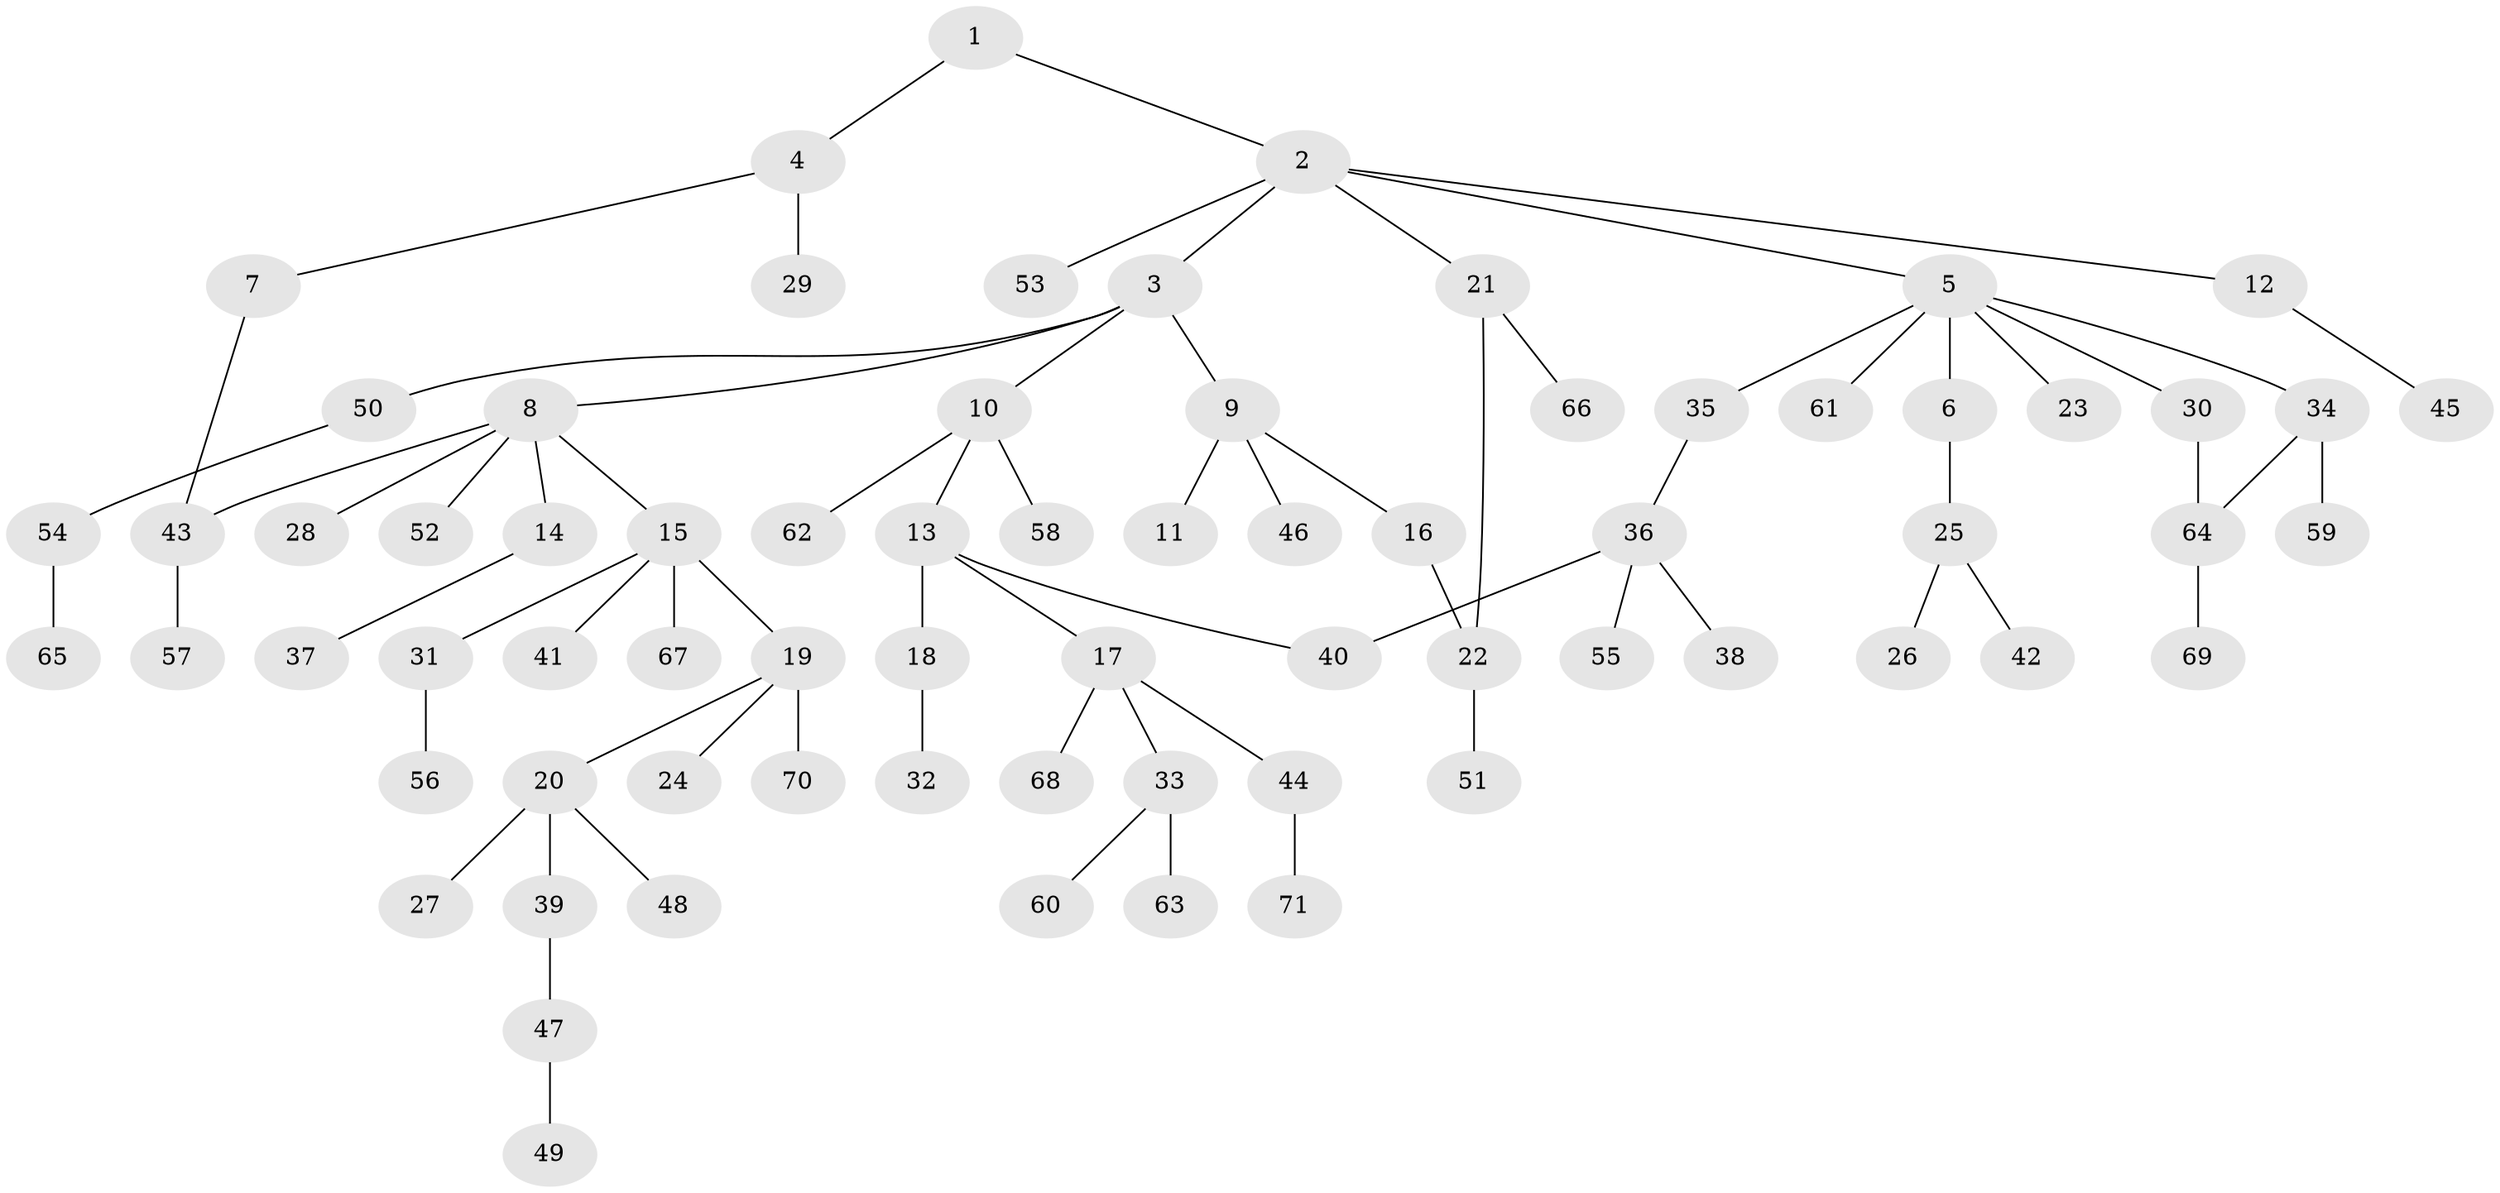 // coarse degree distribution, {3: 0.1, 6: 0.02, 5: 0.04, 7: 0.02, 2: 0.2, 9: 0.02, 1: 0.54, 4: 0.06}
// Generated by graph-tools (version 1.1) at 2025/51/02/27/25 19:51:37]
// undirected, 71 vertices, 74 edges
graph export_dot {
graph [start="1"]
  node [color=gray90,style=filled];
  1;
  2;
  3;
  4;
  5;
  6;
  7;
  8;
  9;
  10;
  11;
  12;
  13;
  14;
  15;
  16;
  17;
  18;
  19;
  20;
  21;
  22;
  23;
  24;
  25;
  26;
  27;
  28;
  29;
  30;
  31;
  32;
  33;
  34;
  35;
  36;
  37;
  38;
  39;
  40;
  41;
  42;
  43;
  44;
  45;
  46;
  47;
  48;
  49;
  50;
  51;
  52;
  53;
  54;
  55;
  56;
  57;
  58;
  59;
  60;
  61;
  62;
  63;
  64;
  65;
  66;
  67;
  68;
  69;
  70;
  71;
  1 -- 2;
  1 -- 4;
  2 -- 3;
  2 -- 5;
  2 -- 12;
  2 -- 21;
  2 -- 53;
  3 -- 8;
  3 -- 9;
  3 -- 10;
  3 -- 50;
  4 -- 7;
  4 -- 29;
  5 -- 6;
  5 -- 23;
  5 -- 30;
  5 -- 34;
  5 -- 35;
  5 -- 61;
  6 -- 25;
  7 -- 43;
  8 -- 14;
  8 -- 15;
  8 -- 28;
  8 -- 43;
  8 -- 52;
  9 -- 11;
  9 -- 16;
  9 -- 46;
  10 -- 13;
  10 -- 58;
  10 -- 62;
  12 -- 45;
  13 -- 17;
  13 -- 18;
  13 -- 40;
  14 -- 37;
  15 -- 19;
  15 -- 31;
  15 -- 41;
  15 -- 67;
  16 -- 22;
  17 -- 33;
  17 -- 44;
  17 -- 68;
  18 -- 32;
  19 -- 20;
  19 -- 24;
  19 -- 70;
  20 -- 27;
  20 -- 39;
  20 -- 48;
  21 -- 66;
  21 -- 22;
  22 -- 51;
  25 -- 26;
  25 -- 42;
  30 -- 64;
  31 -- 56;
  33 -- 60;
  33 -- 63;
  34 -- 59;
  34 -- 64;
  35 -- 36;
  36 -- 38;
  36 -- 55;
  36 -- 40;
  39 -- 47;
  43 -- 57;
  44 -- 71;
  47 -- 49;
  50 -- 54;
  54 -- 65;
  64 -- 69;
}

